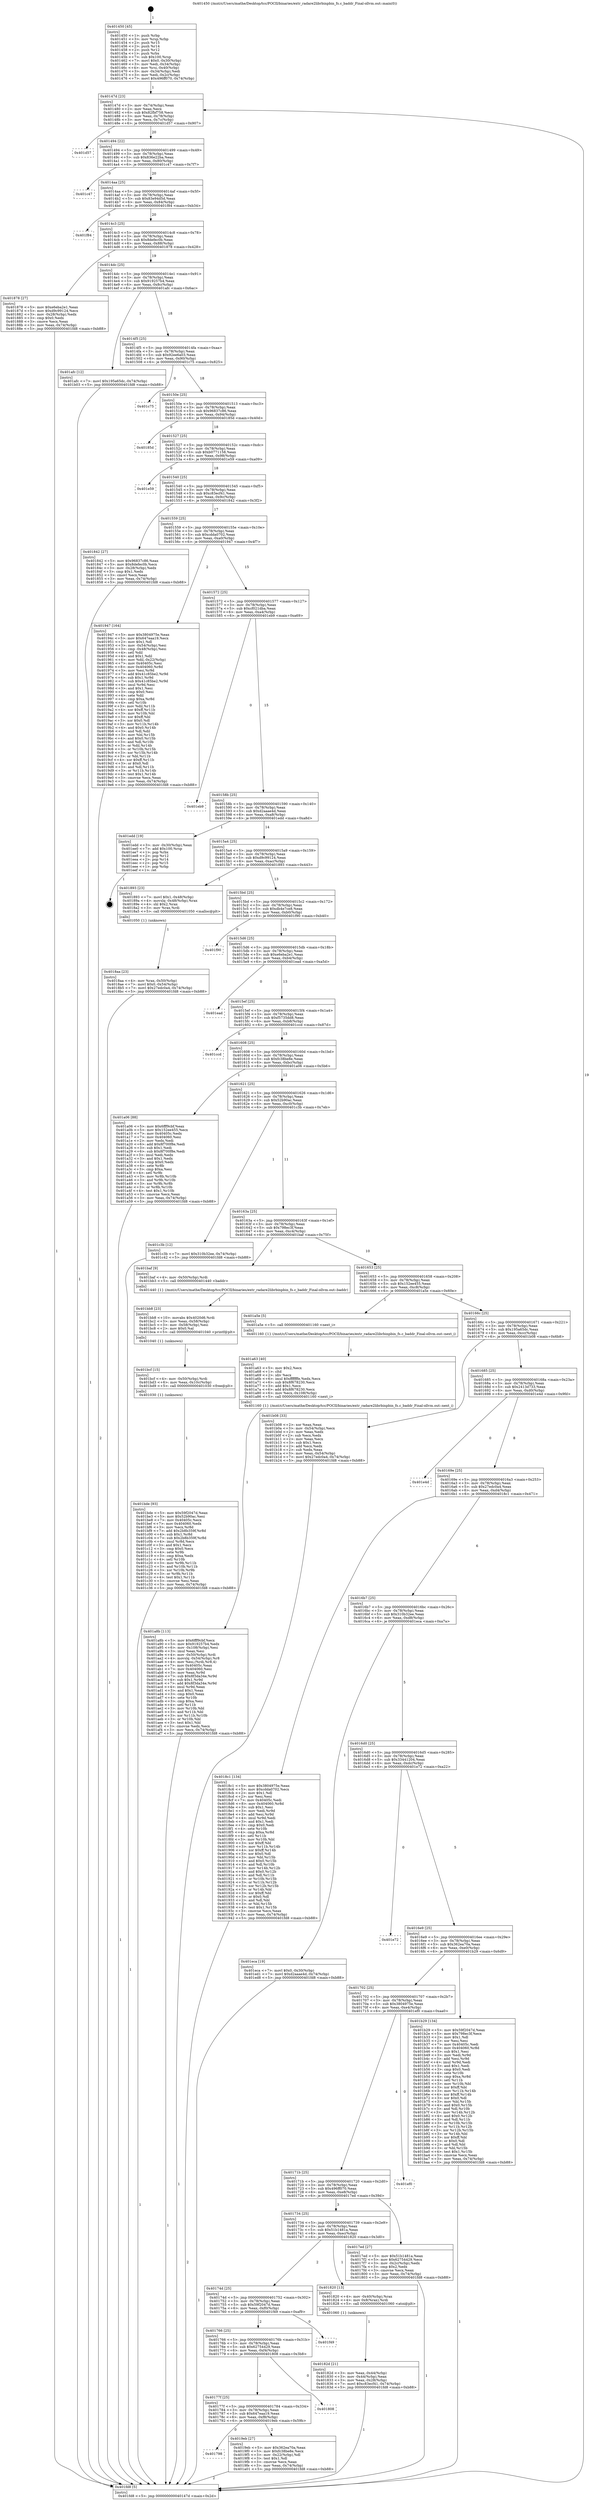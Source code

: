 digraph "0x401450" {
  label = "0x401450 (/mnt/c/Users/mathe/Desktop/tcc/POCII/binaries/extr_radare2librbinpbin_fs.c_baddr_Final-ollvm.out::main(0))"
  labelloc = "t"
  node[shape=record]

  Entry [label="",width=0.3,height=0.3,shape=circle,fillcolor=black,style=filled]
  "0x40147d" [label="{
     0x40147d [23]\l
     | [instrs]\l
     &nbsp;&nbsp;0x40147d \<+3\>: mov -0x74(%rbp),%eax\l
     &nbsp;&nbsp;0x401480 \<+2\>: mov %eax,%ecx\l
     &nbsp;&nbsp;0x401482 \<+6\>: sub $0x82fbf758,%ecx\l
     &nbsp;&nbsp;0x401488 \<+3\>: mov %eax,-0x78(%rbp)\l
     &nbsp;&nbsp;0x40148b \<+3\>: mov %ecx,-0x7c(%rbp)\l
     &nbsp;&nbsp;0x40148e \<+6\>: je 0000000000401d57 \<main+0x907\>\l
  }"]
  "0x401d57" [label="{
     0x401d57\l
  }", style=dashed]
  "0x401494" [label="{
     0x401494 [22]\l
     | [instrs]\l
     &nbsp;&nbsp;0x401494 \<+5\>: jmp 0000000000401499 \<main+0x49\>\l
     &nbsp;&nbsp;0x401499 \<+3\>: mov -0x78(%rbp),%eax\l
     &nbsp;&nbsp;0x40149c \<+5\>: sub $0x836e22ba,%eax\l
     &nbsp;&nbsp;0x4014a1 \<+3\>: mov %eax,-0x80(%rbp)\l
     &nbsp;&nbsp;0x4014a4 \<+6\>: je 0000000000401c47 \<main+0x7f7\>\l
  }"]
  Exit [label="",width=0.3,height=0.3,shape=circle,fillcolor=black,style=filled,peripheries=2]
  "0x401c47" [label="{
     0x401c47\l
  }", style=dashed]
  "0x4014aa" [label="{
     0x4014aa [25]\l
     | [instrs]\l
     &nbsp;&nbsp;0x4014aa \<+5\>: jmp 00000000004014af \<main+0x5f\>\l
     &nbsp;&nbsp;0x4014af \<+3\>: mov -0x78(%rbp),%eax\l
     &nbsp;&nbsp;0x4014b2 \<+5\>: sub $0x83e94d5d,%eax\l
     &nbsp;&nbsp;0x4014b7 \<+6\>: mov %eax,-0x84(%rbp)\l
     &nbsp;&nbsp;0x4014bd \<+6\>: je 0000000000401f84 \<main+0xb34\>\l
  }"]
  "0x401bde" [label="{
     0x401bde [93]\l
     | [instrs]\l
     &nbsp;&nbsp;0x401bde \<+5\>: mov $0x59f2047d,%eax\l
     &nbsp;&nbsp;0x401be3 \<+5\>: mov $0x52b90ac,%esi\l
     &nbsp;&nbsp;0x401be8 \<+7\>: mov 0x40405c,%ecx\l
     &nbsp;&nbsp;0x401bef \<+7\>: mov 0x404060,%edx\l
     &nbsp;&nbsp;0x401bf6 \<+3\>: mov %ecx,%r8d\l
     &nbsp;&nbsp;0x401bf9 \<+7\>: add $0x2b8b359f,%r8d\l
     &nbsp;&nbsp;0x401c00 \<+4\>: sub $0x1,%r8d\l
     &nbsp;&nbsp;0x401c04 \<+7\>: sub $0x2b8b359f,%r8d\l
     &nbsp;&nbsp;0x401c0b \<+4\>: imul %r8d,%ecx\l
     &nbsp;&nbsp;0x401c0f \<+3\>: and $0x1,%ecx\l
     &nbsp;&nbsp;0x401c12 \<+3\>: cmp $0x0,%ecx\l
     &nbsp;&nbsp;0x401c15 \<+4\>: sete %r9b\l
     &nbsp;&nbsp;0x401c19 \<+3\>: cmp $0xa,%edx\l
     &nbsp;&nbsp;0x401c1c \<+4\>: setl %r10b\l
     &nbsp;&nbsp;0x401c20 \<+3\>: mov %r9b,%r11b\l
     &nbsp;&nbsp;0x401c23 \<+3\>: and %r10b,%r11b\l
     &nbsp;&nbsp;0x401c26 \<+3\>: xor %r10b,%r9b\l
     &nbsp;&nbsp;0x401c29 \<+3\>: or %r9b,%r11b\l
     &nbsp;&nbsp;0x401c2c \<+4\>: test $0x1,%r11b\l
     &nbsp;&nbsp;0x401c30 \<+3\>: cmovne %esi,%eax\l
     &nbsp;&nbsp;0x401c33 \<+3\>: mov %eax,-0x74(%rbp)\l
     &nbsp;&nbsp;0x401c36 \<+5\>: jmp 0000000000401fd8 \<main+0xb88\>\l
  }"]
  "0x401f84" [label="{
     0x401f84\l
  }", style=dashed]
  "0x4014c3" [label="{
     0x4014c3 [25]\l
     | [instrs]\l
     &nbsp;&nbsp;0x4014c3 \<+5\>: jmp 00000000004014c8 \<main+0x78\>\l
     &nbsp;&nbsp;0x4014c8 \<+3\>: mov -0x78(%rbp),%eax\l
     &nbsp;&nbsp;0x4014cb \<+5\>: sub $0x8defec0b,%eax\l
     &nbsp;&nbsp;0x4014d0 \<+6\>: mov %eax,-0x88(%rbp)\l
     &nbsp;&nbsp;0x4014d6 \<+6\>: je 0000000000401878 \<main+0x428\>\l
  }"]
  "0x401bcf" [label="{
     0x401bcf [15]\l
     | [instrs]\l
     &nbsp;&nbsp;0x401bcf \<+4\>: mov -0x50(%rbp),%rdi\l
     &nbsp;&nbsp;0x401bd3 \<+6\>: mov %eax,-0x10c(%rbp)\l
     &nbsp;&nbsp;0x401bd9 \<+5\>: call 0000000000401030 \<free@plt\>\l
     | [calls]\l
     &nbsp;&nbsp;0x401030 \{1\} (unknown)\l
  }"]
  "0x401878" [label="{
     0x401878 [27]\l
     | [instrs]\l
     &nbsp;&nbsp;0x401878 \<+5\>: mov $0xe6eba2e1,%eax\l
     &nbsp;&nbsp;0x40187d \<+5\>: mov $0xd9c99124,%ecx\l
     &nbsp;&nbsp;0x401882 \<+3\>: mov -0x28(%rbp),%edx\l
     &nbsp;&nbsp;0x401885 \<+3\>: cmp $0x0,%edx\l
     &nbsp;&nbsp;0x401888 \<+3\>: cmove %ecx,%eax\l
     &nbsp;&nbsp;0x40188b \<+3\>: mov %eax,-0x74(%rbp)\l
     &nbsp;&nbsp;0x40188e \<+5\>: jmp 0000000000401fd8 \<main+0xb88\>\l
  }"]
  "0x4014dc" [label="{
     0x4014dc [25]\l
     | [instrs]\l
     &nbsp;&nbsp;0x4014dc \<+5\>: jmp 00000000004014e1 \<main+0x91\>\l
     &nbsp;&nbsp;0x4014e1 \<+3\>: mov -0x78(%rbp),%eax\l
     &nbsp;&nbsp;0x4014e4 \<+5\>: sub $0x919257b4,%eax\l
     &nbsp;&nbsp;0x4014e9 \<+6\>: mov %eax,-0x8c(%rbp)\l
     &nbsp;&nbsp;0x4014ef \<+6\>: je 0000000000401afc \<main+0x6ac\>\l
  }"]
  "0x401bb8" [label="{
     0x401bb8 [23]\l
     | [instrs]\l
     &nbsp;&nbsp;0x401bb8 \<+10\>: movabs $0x4020d6,%rdi\l
     &nbsp;&nbsp;0x401bc2 \<+3\>: mov %eax,-0x58(%rbp)\l
     &nbsp;&nbsp;0x401bc5 \<+3\>: mov -0x58(%rbp),%esi\l
     &nbsp;&nbsp;0x401bc8 \<+2\>: mov $0x0,%al\l
     &nbsp;&nbsp;0x401bca \<+5\>: call 0000000000401040 \<printf@plt\>\l
     | [calls]\l
     &nbsp;&nbsp;0x401040 \{1\} (unknown)\l
  }"]
  "0x401afc" [label="{
     0x401afc [12]\l
     | [instrs]\l
     &nbsp;&nbsp;0x401afc \<+7\>: movl $0x195a65dc,-0x74(%rbp)\l
     &nbsp;&nbsp;0x401b03 \<+5\>: jmp 0000000000401fd8 \<main+0xb88\>\l
  }"]
  "0x4014f5" [label="{
     0x4014f5 [25]\l
     | [instrs]\l
     &nbsp;&nbsp;0x4014f5 \<+5\>: jmp 00000000004014fa \<main+0xaa\>\l
     &nbsp;&nbsp;0x4014fa \<+3\>: mov -0x78(%rbp),%eax\l
     &nbsp;&nbsp;0x4014fd \<+5\>: sub $0x92ee6a03,%eax\l
     &nbsp;&nbsp;0x401502 \<+6\>: mov %eax,-0x90(%rbp)\l
     &nbsp;&nbsp;0x401508 \<+6\>: je 0000000000401c75 \<main+0x825\>\l
  }"]
  "0x401a8b" [label="{
     0x401a8b [113]\l
     | [instrs]\l
     &nbsp;&nbsp;0x401a8b \<+5\>: mov $0x6fff9cbf,%ecx\l
     &nbsp;&nbsp;0x401a90 \<+5\>: mov $0x919257b4,%edx\l
     &nbsp;&nbsp;0x401a95 \<+6\>: mov -0x108(%rbp),%esi\l
     &nbsp;&nbsp;0x401a9b \<+3\>: imul %eax,%esi\l
     &nbsp;&nbsp;0x401a9e \<+4\>: mov -0x50(%rbp),%rdi\l
     &nbsp;&nbsp;0x401aa2 \<+4\>: movslq -0x54(%rbp),%r8\l
     &nbsp;&nbsp;0x401aa6 \<+4\>: mov %esi,(%rdi,%r8,4)\l
     &nbsp;&nbsp;0x401aaa \<+7\>: mov 0x40405c,%eax\l
     &nbsp;&nbsp;0x401ab1 \<+7\>: mov 0x404060,%esi\l
     &nbsp;&nbsp;0x401ab8 \<+3\>: mov %eax,%r9d\l
     &nbsp;&nbsp;0x401abb \<+7\>: sub $0x8f3da34e,%r9d\l
     &nbsp;&nbsp;0x401ac2 \<+4\>: sub $0x1,%r9d\l
     &nbsp;&nbsp;0x401ac6 \<+7\>: add $0x8f3da34e,%r9d\l
     &nbsp;&nbsp;0x401acd \<+4\>: imul %r9d,%eax\l
     &nbsp;&nbsp;0x401ad1 \<+3\>: and $0x1,%eax\l
     &nbsp;&nbsp;0x401ad4 \<+3\>: cmp $0x0,%eax\l
     &nbsp;&nbsp;0x401ad7 \<+4\>: sete %r10b\l
     &nbsp;&nbsp;0x401adb \<+3\>: cmp $0xa,%esi\l
     &nbsp;&nbsp;0x401ade \<+4\>: setl %r11b\l
     &nbsp;&nbsp;0x401ae2 \<+3\>: mov %r10b,%bl\l
     &nbsp;&nbsp;0x401ae5 \<+3\>: and %r11b,%bl\l
     &nbsp;&nbsp;0x401ae8 \<+3\>: xor %r11b,%r10b\l
     &nbsp;&nbsp;0x401aeb \<+3\>: or %r10b,%bl\l
     &nbsp;&nbsp;0x401aee \<+3\>: test $0x1,%bl\l
     &nbsp;&nbsp;0x401af1 \<+3\>: cmovne %edx,%ecx\l
     &nbsp;&nbsp;0x401af4 \<+3\>: mov %ecx,-0x74(%rbp)\l
     &nbsp;&nbsp;0x401af7 \<+5\>: jmp 0000000000401fd8 \<main+0xb88\>\l
  }"]
  "0x401c75" [label="{
     0x401c75\l
  }", style=dashed]
  "0x40150e" [label="{
     0x40150e [25]\l
     | [instrs]\l
     &nbsp;&nbsp;0x40150e \<+5\>: jmp 0000000000401513 \<main+0xc3\>\l
     &nbsp;&nbsp;0x401513 \<+3\>: mov -0x78(%rbp),%eax\l
     &nbsp;&nbsp;0x401516 \<+5\>: sub $0x96837c86,%eax\l
     &nbsp;&nbsp;0x40151b \<+6\>: mov %eax,-0x94(%rbp)\l
     &nbsp;&nbsp;0x401521 \<+6\>: je 000000000040185d \<main+0x40d\>\l
  }"]
  "0x401a63" [label="{
     0x401a63 [40]\l
     | [instrs]\l
     &nbsp;&nbsp;0x401a63 \<+5\>: mov $0x2,%ecx\l
     &nbsp;&nbsp;0x401a68 \<+1\>: cltd\l
     &nbsp;&nbsp;0x401a69 \<+2\>: idiv %ecx\l
     &nbsp;&nbsp;0x401a6b \<+6\>: imul $0xfffffffe,%edx,%ecx\l
     &nbsp;&nbsp;0x401a71 \<+6\>: sub $0x8f678230,%ecx\l
     &nbsp;&nbsp;0x401a77 \<+3\>: add $0x1,%ecx\l
     &nbsp;&nbsp;0x401a7a \<+6\>: add $0x8f678230,%ecx\l
     &nbsp;&nbsp;0x401a80 \<+6\>: mov %ecx,-0x108(%rbp)\l
     &nbsp;&nbsp;0x401a86 \<+5\>: call 0000000000401160 \<next_i\>\l
     | [calls]\l
     &nbsp;&nbsp;0x401160 \{1\} (/mnt/c/Users/mathe/Desktop/tcc/POCII/binaries/extr_radare2librbinpbin_fs.c_baddr_Final-ollvm.out::next_i)\l
  }"]
  "0x40185d" [label="{
     0x40185d\l
  }", style=dashed]
  "0x401527" [label="{
     0x401527 [25]\l
     | [instrs]\l
     &nbsp;&nbsp;0x401527 \<+5\>: jmp 000000000040152c \<main+0xdc\>\l
     &nbsp;&nbsp;0x40152c \<+3\>: mov -0x78(%rbp),%eax\l
     &nbsp;&nbsp;0x40152f \<+5\>: sub $0xb0771158,%eax\l
     &nbsp;&nbsp;0x401534 \<+6\>: mov %eax,-0x98(%rbp)\l
     &nbsp;&nbsp;0x40153a \<+6\>: je 0000000000401e59 \<main+0xa09\>\l
  }"]
  "0x401798" [label="{
     0x401798\l
  }", style=dashed]
  "0x401e59" [label="{
     0x401e59\l
  }", style=dashed]
  "0x401540" [label="{
     0x401540 [25]\l
     | [instrs]\l
     &nbsp;&nbsp;0x401540 \<+5\>: jmp 0000000000401545 \<main+0xf5\>\l
     &nbsp;&nbsp;0x401545 \<+3\>: mov -0x78(%rbp),%eax\l
     &nbsp;&nbsp;0x401548 \<+5\>: sub $0xc83ecf41,%eax\l
     &nbsp;&nbsp;0x40154d \<+6\>: mov %eax,-0x9c(%rbp)\l
     &nbsp;&nbsp;0x401553 \<+6\>: je 0000000000401842 \<main+0x3f2\>\l
  }"]
  "0x4019eb" [label="{
     0x4019eb [27]\l
     | [instrs]\l
     &nbsp;&nbsp;0x4019eb \<+5\>: mov $0x362ea70a,%eax\l
     &nbsp;&nbsp;0x4019f0 \<+5\>: mov $0xfc38be8e,%ecx\l
     &nbsp;&nbsp;0x4019f5 \<+3\>: mov -0x22(%rbp),%dl\l
     &nbsp;&nbsp;0x4019f8 \<+3\>: test $0x1,%dl\l
     &nbsp;&nbsp;0x4019fb \<+3\>: cmovne %ecx,%eax\l
     &nbsp;&nbsp;0x4019fe \<+3\>: mov %eax,-0x74(%rbp)\l
     &nbsp;&nbsp;0x401a01 \<+5\>: jmp 0000000000401fd8 \<main+0xb88\>\l
  }"]
  "0x401842" [label="{
     0x401842 [27]\l
     | [instrs]\l
     &nbsp;&nbsp;0x401842 \<+5\>: mov $0x96837c86,%eax\l
     &nbsp;&nbsp;0x401847 \<+5\>: mov $0x8defec0b,%ecx\l
     &nbsp;&nbsp;0x40184c \<+3\>: mov -0x28(%rbp),%edx\l
     &nbsp;&nbsp;0x40184f \<+3\>: cmp $0x1,%edx\l
     &nbsp;&nbsp;0x401852 \<+3\>: cmovl %ecx,%eax\l
     &nbsp;&nbsp;0x401855 \<+3\>: mov %eax,-0x74(%rbp)\l
     &nbsp;&nbsp;0x401858 \<+5\>: jmp 0000000000401fd8 \<main+0xb88\>\l
  }"]
  "0x401559" [label="{
     0x401559 [25]\l
     | [instrs]\l
     &nbsp;&nbsp;0x401559 \<+5\>: jmp 000000000040155e \<main+0x10e\>\l
     &nbsp;&nbsp;0x40155e \<+3\>: mov -0x78(%rbp),%eax\l
     &nbsp;&nbsp;0x401561 \<+5\>: sub $0xcdda0702,%eax\l
     &nbsp;&nbsp;0x401566 \<+6\>: mov %eax,-0xa0(%rbp)\l
     &nbsp;&nbsp;0x40156c \<+6\>: je 0000000000401947 \<main+0x4f7\>\l
  }"]
  "0x40177f" [label="{
     0x40177f [25]\l
     | [instrs]\l
     &nbsp;&nbsp;0x40177f \<+5\>: jmp 0000000000401784 \<main+0x334\>\l
     &nbsp;&nbsp;0x401784 \<+3\>: mov -0x78(%rbp),%eax\l
     &nbsp;&nbsp;0x401787 \<+5\>: sub $0x647eaa19,%eax\l
     &nbsp;&nbsp;0x40178c \<+6\>: mov %eax,-0xf8(%rbp)\l
     &nbsp;&nbsp;0x401792 \<+6\>: je 00000000004019eb \<main+0x59b\>\l
  }"]
  "0x401947" [label="{
     0x401947 [164]\l
     | [instrs]\l
     &nbsp;&nbsp;0x401947 \<+5\>: mov $0x3804975e,%eax\l
     &nbsp;&nbsp;0x40194c \<+5\>: mov $0x647eaa19,%ecx\l
     &nbsp;&nbsp;0x401951 \<+2\>: mov $0x1,%dl\l
     &nbsp;&nbsp;0x401953 \<+3\>: mov -0x54(%rbp),%esi\l
     &nbsp;&nbsp;0x401956 \<+3\>: cmp -0x48(%rbp),%esi\l
     &nbsp;&nbsp;0x401959 \<+4\>: setl %dil\l
     &nbsp;&nbsp;0x40195d \<+4\>: and $0x1,%dil\l
     &nbsp;&nbsp;0x401961 \<+4\>: mov %dil,-0x22(%rbp)\l
     &nbsp;&nbsp;0x401965 \<+7\>: mov 0x40405c,%esi\l
     &nbsp;&nbsp;0x40196c \<+8\>: mov 0x404060,%r8d\l
     &nbsp;&nbsp;0x401974 \<+3\>: mov %esi,%r9d\l
     &nbsp;&nbsp;0x401977 \<+7\>: add $0x41c85be2,%r9d\l
     &nbsp;&nbsp;0x40197e \<+4\>: sub $0x1,%r9d\l
     &nbsp;&nbsp;0x401982 \<+7\>: sub $0x41c85be2,%r9d\l
     &nbsp;&nbsp;0x401989 \<+4\>: imul %r9d,%esi\l
     &nbsp;&nbsp;0x40198d \<+3\>: and $0x1,%esi\l
     &nbsp;&nbsp;0x401990 \<+3\>: cmp $0x0,%esi\l
     &nbsp;&nbsp;0x401993 \<+4\>: sete %dil\l
     &nbsp;&nbsp;0x401997 \<+4\>: cmp $0xa,%r8d\l
     &nbsp;&nbsp;0x40199b \<+4\>: setl %r10b\l
     &nbsp;&nbsp;0x40199f \<+3\>: mov %dil,%r11b\l
     &nbsp;&nbsp;0x4019a2 \<+4\>: xor $0xff,%r11b\l
     &nbsp;&nbsp;0x4019a6 \<+3\>: mov %r10b,%bl\l
     &nbsp;&nbsp;0x4019a9 \<+3\>: xor $0xff,%bl\l
     &nbsp;&nbsp;0x4019ac \<+3\>: xor $0x0,%dl\l
     &nbsp;&nbsp;0x4019af \<+3\>: mov %r11b,%r14b\l
     &nbsp;&nbsp;0x4019b2 \<+4\>: and $0x0,%r14b\l
     &nbsp;&nbsp;0x4019b6 \<+3\>: and %dl,%dil\l
     &nbsp;&nbsp;0x4019b9 \<+3\>: mov %bl,%r15b\l
     &nbsp;&nbsp;0x4019bc \<+4\>: and $0x0,%r15b\l
     &nbsp;&nbsp;0x4019c0 \<+3\>: and %dl,%r10b\l
     &nbsp;&nbsp;0x4019c3 \<+3\>: or %dil,%r14b\l
     &nbsp;&nbsp;0x4019c6 \<+3\>: or %r10b,%r15b\l
     &nbsp;&nbsp;0x4019c9 \<+3\>: xor %r15b,%r14b\l
     &nbsp;&nbsp;0x4019cc \<+3\>: or %bl,%r11b\l
     &nbsp;&nbsp;0x4019cf \<+4\>: xor $0xff,%r11b\l
     &nbsp;&nbsp;0x4019d3 \<+3\>: or $0x0,%dl\l
     &nbsp;&nbsp;0x4019d6 \<+3\>: and %dl,%r11b\l
     &nbsp;&nbsp;0x4019d9 \<+3\>: or %r11b,%r14b\l
     &nbsp;&nbsp;0x4019dc \<+4\>: test $0x1,%r14b\l
     &nbsp;&nbsp;0x4019e0 \<+3\>: cmovne %ecx,%eax\l
     &nbsp;&nbsp;0x4019e3 \<+3\>: mov %eax,-0x74(%rbp)\l
     &nbsp;&nbsp;0x4019e6 \<+5\>: jmp 0000000000401fd8 \<main+0xb88\>\l
  }"]
  "0x401572" [label="{
     0x401572 [25]\l
     | [instrs]\l
     &nbsp;&nbsp;0x401572 \<+5\>: jmp 0000000000401577 \<main+0x127\>\l
     &nbsp;&nbsp;0x401577 \<+3\>: mov -0x78(%rbp),%eax\l
     &nbsp;&nbsp;0x40157a \<+5\>: sub $0xcf021dba,%eax\l
     &nbsp;&nbsp;0x40157f \<+6\>: mov %eax,-0xa4(%rbp)\l
     &nbsp;&nbsp;0x401585 \<+6\>: je 0000000000401eb9 \<main+0xa69\>\l
  }"]
  "0x401808" [label="{
     0x401808\l
  }", style=dashed]
  "0x401eb9" [label="{
     0x401eb9\l
  }", style=dashed]
  "0x40158b" [label="{
     0x40158b [25]\l
     | [instrs]\l
     &nbsp;&nbsp;0x40158b \<+5\>: jmp 0000000000401590 \<main+0x140\>\l
     &nbsp;&nbsp;0x401590 \<+3\>: mov -0x78(%rbp),%eax\l
     &nbsp;&nbsp;0x401593 \<+5\>: sub $0xd2aaae4d,%eax\l
     &nbsp;&nbsp;0x401598 \<+6\>: mov %eax,-0xa8(%rbp)\l
     &nbsp;&nbsp;0x40159e \<+6\>: je 0000000000401edd \<main+0xa8d\>\l
  }"]
  "0x401766" [label="{
     0x401766 [25]\l
     | [instrs]\l
     &nbsp;&nbsp;0x401766 \<+5\>: jmp 000000000040176b \<main+0x31b\>\l
     &nbsp;&nbsp;0x40176b \<+3\>: mov -0x78(%rbp),%eax\l
     &nbsp;&nbsp;0x40176e \<+5\>: sub $0x62754429,%eax\l
     &nbsp;&nbsp;0x401773 \<+6\>: mov %eax,-0xf4(%rbp)\l
     &nbsp;&nbsp;0x401779 \<+6\>: je 0000000000401808 \<main+0x3b8\>\l
  }"]
  "0x401edd" [label="{
     0x401edd [19]\l
     | [instrs]\l
     &nbsp;&nbsp;0x401edd \<+3\>: mov -0x30(%rbp),%eax\l
     &nbsp;&nbsp;0x401ee0 \<+7\>: add $0x100,%rsp\l
     &nbsp;&nbsp;0x401ee7 \<+1\>: pop %rbx\l
     &nbsp;&nbsp;0x401ee8 \<+2\>: pop %r12\l
     &nbsp;&nbsp;0x401eea \<+2\>: pop %r14\l
     &nbsp;&nbsp;0x401eec \<+2\>: pop %r15\l
     &nbsp;&nbsp;0x401eee \<+1\>: pop %rbp\l
     &nbsp;&nbsp;0x401eef \<+1\>: ret\l
  }"]
  "0x4015a4" [label="{
     0x4015a4 [25]\l
     | [instrs]\l
     &nbsp;&nbsp;0x4015a4 \<+5\>: jmp 00000000004015a9 \<main+0x159\>\l
     &nbsp;&nbsp;0x4015a9 \<+3\>: mov -0x78(%rbp),%eax\l
     &nbsp;&nbsp;0x4015ac \<+5\>: sub $0xd9c99124,%eax\l
     &nbsp;&nbsp;0x4015b1 \<+6\>: mov %eax,-0xac(%rbp)\l
     &nbsp;&nbsp;0x4015b7 \<+6\>: je 0000000000401893 \<main+0x443\>\l
  }"]
  "0x401f49" [label="{
     0x401f49\l
  }", style=dashed]
  "0x401893" [label="{
     0x401893 [23]\l
     | [instrs]\l
     &nbsp;&nbsp;0x401893 \<+7\>: movl $0x1,-0x48(%rbp)\l
     &nbsp;&nbsp;0x40189a \<+4\>: movslq -0x48(%rbp),%rax\l
     &nbsp;&nbsp;0x40189e \<+4\>: shl $0x2,%rax\l
     &nbsp;&nbsp;0x4018a2 \<+3\>: mov %rax,%rdi\l
     &nbsp;&nbsp;0x4018a5 \<+5\>: call 0000000000401050 \<malloc@plt\>\l
     | [calls]\l
     &nbsp;&nbsp;0x401050 \{1\} (unknown)\l
  }"]
  "0x4015bd" [label="{
     0x4015bd [25]\l
     | [instrs]\l
     &nbsp;&nbsp;0x4015bd \<+5\>: jmp 00000000004015c2 \<main+0x172\>\l
     &nbsp;&nbsp;0x4015c2 \<+3\>: mov -0x78(%rbp),%eax\l
     &nbsp;&nbsp;0x4015c5 \<+5\>: sub $0xdb4e7ce8,%eax\l
     &nbsp;&nbsp;0x4015ca \<+6\>: mov %eax,-0xb0(%rbp)\l
     &nbsp;&nbsp;0x4015d0 \<+6\>: je 0000000000401f90 \<main+0xb40\>\l
  }"]
  "0x4018aa" [label="{
     0x4018aa [23]\l
     | [instrs]\l
     &nbsp;&nbsp;0x4018aa \<+4\>: mov %rax,-0x50(%rbp)\l
     &nbsp;&nbsp;0x4018ae \<+7\>: movl $0x0,-0x54(%rbp)\l
     &nbsp;&nbsp;0x4018b5 \<+7\>: movl $0x27edc0a4,-0x74(%rbp)\l
     &nbsp;&nbsp;0x4018bc \<+5\>: jmp 0000000000401fd8 \<main+0xb88\>\l
  }"]
  "0x401f90" [label="{
     0x401f90\l
  }", style=dashed]
  "0x4015d6" [label="{
     0x4015d6 [25]\l
     | [instrs]\l
     &nbsp;&nbsp;0x4015d6 \<+5\>: jmp 00000000004015db \<main+0x18b\>\l
     &nbsp;&nbsp;0x4015db \<+3\>: mov -0x78(%rbp),%eax\l
     &nbsp;&nbsp;0x4015de \<+5\>: sub $0xe6eba2e1,%eax\l
     &nbsp;&nbsp;0x4015e3 \<+6\>: mov %eax,-0xb4(%rbp)\l
     &nbsp;&nbsp;0x4015e9 \<+6\>: je 0000000000401ead \<main+0xa5d\>\l
  }"]
  "0x40182d" [label="{
     0x40182d [21]\l
     | [instrs]\l
     &nbsp;&nbsp;0x40182d \<+3\>: mov %eax,-0x44(%rbp)\l
     &nbsp;&nbsp;0x401830 \<+3\>: mov -0x44(%rbp),%eax\l
     &nbsp;&nbsp;0x401833 \<+3\>: mov %eax,-0x28(%rbp)\l
     &nbsp;&nbsp;0x401836 \<+7\>: movl $0xc83ecf41,-0x74(%rbp)\l
     &nbsp;&nbsp;0x40183d \<+5\>: jmp 0000000000401fd8 \<main+0xb88\>\l
  }"]
  "0x401ead" [label="{
     0x401ead\l
  }", style=dashed]
  "0x4015ef" [label="{
     0x4015ef [25]\l
     | [instrs]\l
     &nbsp;&nbsp;0x4015ef \<+5\>: jmp 00000000004015f4 \<main+0x1a4\>\l
     &nbsp;&nbsp;0x4015f4 \<+3\>: mov -0x78(%rbp),%eax\l
     &nbsp;&nbsp;0x4015f7 \<+5\>: sub $0xf5735dd8,%eax\l
     &nbsp;&nbsp;0x4015fc \<+6\>: mov %eax,-0xb8(%rbp)\l
     &nbsp;&nbsp;0x401602 \<+6\>: je 0000000000401ccd \<main+0x87d\>\l
  }"]
  "0x40174d" [label="{
     0x40174d [25]\l
     | [instrs]\l
     &nbsp;&nbsp;0x40174d \<+5\>: jmp 0000000000401752 \<main+0x302\>\l
     &nbsp;&nbsp;0x401752 \<+3\>: mov -0x78(%rbp),%eax\l
     &nbsp;&nbsp;0x401755 \<+5\>: sub $0x59f2047d,%eax\l
     &nbsp;&nbsp;0x40175a \<+6\>: mov %eax,-0xf0(%rbp)\l
     &nbsp;&nbsp;0x401760 \<+6\>: je 0000000000401f49 \<main+0xaf9\>\l
  }"]
  "0x401ccd" [label="{
     0x401ccd\l
  }", style=dashed]
  "0x401608" [label="{
     0x401608 [25]\l
     | [instrs]\l
     &nbsp;&nbsp;0x401608 \<+5\>: jmp 000000000040160d \<main+0x1bd\>\l
     &nbsp;&nbsp;0x40160d \<+3\>: mov -0x78(%rbp),%eax\l
     &nbsp;&nbsp;0x401610 \<+5\>: sub $0xfc38be8e,%eax\l
     &nbsp;&nbsp;0x401615 \<+6\>: mov %eax,-0xbc(%rbp)\l
     &nbsp;&nbsp;0x40161b \<+6\>: je 0000000000401a06 \<main+0x5b6\>\l
  }"]
  "0x401820" [label="{
     0x401820 [13]\l
     | [instrs]\l
     &nbsp;&nbsp;0x401820 \<+4\>: mov -0x40(%rbp),%rax\l
     &nbsp;&nbsp;0x401824 \<+4\>: mov 0x8(%rax),%rdi\l
     &nbsp;&nbsp;0x401828 \<+5\>: call 0000000000401060 \<atoi@plt\>\l
     | [calls]\l
     &nbsp;&nbsp;0x401060 \{1\} (unknown)\l
  }"]
  "0x401a06" [label="{
     0x401a06 [88]\l
     | [instrs]\l
     &nbsp;&nbsp;0x401a06 \<+5\>: mov $0x6fff9cbf,%eax\l
     &nbsp;&nbsp;0x401a0b \<+5\>: mov $0x152ee455,%ecx\l
     &nbsp;&nbsp;0x401a10 \<+7\>: mov 0x40405c,%edx\l
     &nbsp;&nbsp;0x401a17 \<+7\>: mov 0x404060,%esi\l
     &nbsp;&nbsp;0x401a1e \<+2\>: mov %edx,%edi\l
     &nbsp;&nbsp;0x401a20 \<+6\>: add $0x8f700f8e,%edi\l
     &nbsp;&nbsp;0x401a26 \<+3\>: sub $0x1,%edi\l
     &nbsp;&nbsp;0x401a29 \<+6\>: sub $0x8f700f8e,%edi\l
     &nbsp;&nbsp;0x401a2f \<+3\>: imul %edi,%edx\l
     &nbsp;&nbsp;0x401a32 \<+3\>: and $0x1,%edx\l
     &nbsp;&nbsp;0x401a35 \<+3\>: cmp $0x0,%edx\l
     &nbsp;&nbsp;0x401a38 \<+4\>: sete %r8b\l
     &nbsp;&nbsp;0x401a3c \<+3\>: cmp $0xa,%esi\l
     &nbsp;&nbsp;0x401a3f \<+4\>: setl %r9b\l
     &nbsp;&nbsp;0x401a43 \<+3\>: mov %r8b,%r10b\l
     &nbsp;&nbsp;0x401a46 \<+3\>: and %r9b,%r10b\l
     &nbsp;&nbsp;0x401a49 \<+3\>: xor %r9b,%r8b\l
     &nbsp;&nbsp;0x401a4c \<+3\>: or %r8b,%r10b\l
     &nbsp;&nbsp;0x401a4f \<+4\>: test $0x1,%r10b\l
     &nbsp;&nbsp;0x401a53 \<+3\>: cmovne %ecx,%eax\l
     &nbsp;&nbsp;0x401a56 \<+3\>: mov %eax,-0x74(%rbp)\l
     &nbsp;&nbsp;0x401a59 \<+5\>: jmp 0000000000401fd8 \<main+0xb88\>\l
  }"]
  "0x401621" [label="{
     0x401621 [25]\l
     | [instrs]\l
     &nbsp;&nbsp;0x401621 \<+5\>: jmp 0000000000401626 \<main+0x1d6\>\l
     &nbsp;&nbsp;0x401626 \<+3\>: mov -0x78(%rbp),%eax\l
     &nbsp;&nbsp;0x401629 \<+5\>: sub $0x52b90ac,%eax\l
     &nbsp;&nbsp;0x40162e \<+6\>: mov %eax,-0xc0(%rbp)\l
     &nbsp;&nbsp;0x401634 \<+6\>: je 0000000000401c3b \<main+0x7eb\>\l
  }"]
  "0x401450" [label="{
     0x401450 [45]\l
     | [instrs]\l
     &nbsp;&nbsp;0x401450 \<+1\>: push %rbp\l
     &nbsp;&nbsp;0x401451 \<+3\>: mov %rsp,%rbp\l
     &nbsp;&nbsp;0x401454 \<+2\>: push %r15\l
     &nbsp;&nbsp;0x401456 \<+2\>: push %r14\l
     &nbsp;&nbsp;0x401458 \<+2\>: push %r12\l
     &nbsp;&nbsp;0x40145a \<+1\>: push %rbx\l
     &nbsp;&nbsp;0x40145b \<+7\>: sub $0x100,%rsp\l
     &nbsp;&nbsp;0x401462 \<+7\>: movl $0x0,-0x30(%rbp)\l
     &nbsp;&nbsp;0x401469 \<+3\>: mov %edi,-0x34(%rbp)\l
     &nbsp;&nbsp;0x40146c \<+4\>: mov %rsi,-0x40(%rbp)\l
     &nbsp;&nbsp;0x401470 \<+3\>: mov -0x34(%rbp),%edi\l
     &nbsp;&nbsp;0x401473 \<+3\>: mov %edi,-0x2c(%rbp)\l
     &nbsp;&nbsp;0x401476 \<+7\>: movl $0x496ff070,-0x74(%rbp)\l
  }"]
  "0x401c3b" [label="{
     0x401c3b [12]\l
     | [instrs]\l
     &nbsp;&nbsp;0x401c3b \<+7\>: movl $0x310b32ee,-0x74(%rbp)\l
     &nbsp;&nbsp;0x401c42 \<+5\>: jmp 0000000000401fd8 \<main+0xb88\>\l
  }"]
  "0x40163a" [label="{
     0x40163a [25]\l
     | [instrs]\l
     &nbsp;&nbsp;0x40163a \<+5\>: jmp 000000000040163f \<main+0x1ef\>\l
     &nbsp;&nbsp;0x40163f \<+3\>: mov -0x78(%rbp),%eax\l
     &nbsp;&nbsp;0x401642 \<+5\>: sub $0x798ec3f,%eax\l
     &nbsp;&nbsp;0x401647 \<+6\>: mov %eax,-0xc4(%rbp)\l
     &nbsp;&nbsp;0x40164d \<+6\>: je 0000000000401baf \<main+0x75f\>\l
  }"]
  "0x401fd8" [label="{
     0x401fd8 [5]\l
     | [instrs]\l
     &nbsp;&nbsp;0x401fd8 \<+5\>: jmp 000000000040147d \<main+0x2d\>\l
  }"]
  "0x401baf" [label="{
     0x401baf [9]\l
     | [instrs]\l
     &nbsp;&nbsp;0x401baf \<+4\>: mov -0x50(%rbp),%rdi\l
     &nbsp;&nbsp;0x401bb3 \<+5\>: call 0000000000401440 \<baddr\>\l
     | [calls]\l
     &nbsp;&nbsp;0x401440 \{1\} (/mnt/c/Users/mathe/Desktop/tcc/POCII/binaries/extr_radare2librbinpbin_fs.c_baddr_Final-ollvm.out::baddr)\l
  }"]
  "0x401653" [label="{
     0x401653 [25]\l
     | [instrs]\l
     &nbsp;&nbsp;0x401653 \<+5\>: jmp 0000000000401658 \<main+0x208\>\l
     &nbsp;&nbsp;0x401658 \<+3\>: mov -0x78(%rbp),%eax\l
     &nbsp;&nbsp;0x40165b \<+5\>: sub $0x152ee455,%eax\l
     &nbsp;&nbsp;0x401660 \<+6\>: mov %eax,-0xc8(%rbp)\l
     &nbsp;&nbsp;0x401666 \<+6\>: je 0000000000401a5e \<main+0x60e\>\l
  }"]
  "0x401734" [label="{
     0x401734 [25]\l
     | [instrs]\l
     &nbsp;&nbsp;0x401734 \<+5\>: jmp 0000000000401739 \<main+0x2e9\>\l
     &nbsp;&nbsp;0x401739 \<+3\>: mov -0x78(%rbp),%eax\l
     &nbsp;&nbsp;0x40173c \<+5\>: sub $0x51b1481a,%eax\l
     &nbsp;&nbsp;0x401741 \<+6\>: mov %eax,-0xec(%rbp)\l
     &nbsp;&nbsp;0x401747 \<+6\>: je 0000000000401820 \<main+0x3d0\>\l
  }"]
  "0x401a5e" [label="{
     0x401a5e [5]\l
     | [instrs]\l
     &nbsp;&nbsp;0x401a5e \<+5\>: call 0000000000401160 \<next_i\>\l
     | [calls]\l
     &nbsp;&nbsp;0x401160 \{1\} (/mnt/c/Users/mathe/Desktop/tcc/POCII/binaries/extr_radare2librbinpbin_fs.c_baddr_Final-ollvm.out::next_i)\l
  }"]
  "0x40166c" [label="{
     0x40166c [25]\l
     | [instrs]\l
     &nbsp;&nbsp;0x40166c \<+5\>: jmp 0000000000401671 \<main+0x221\>\l
     &nbsp;&nbsp;0x401671 \<+3\>: mov -0x78(%rbp),%eax\l
     &nbsp;&nbsp;0x401674 \<+5\>: sub $0x195a65dc,%eax\l
     &nbsp;&nbsp;0x401679 \<+6\>: mov %eax,-0xcc(%rbp)\l
     &nbsp;&nbsp;0x40167f \<+6\>: je 0000000000401b08 \<main+0x6b8\>\l
  }"]
  "0x4017ed" [label="{
     0x4017ed [27]\l
     | [instrs]\l
     &nbsp;&nbsp;0x4017ed \<+5\>: mov $0x51b1481a,%eax\l
     &nbsp;&nbsp;0x4017f2 \<+5\>: mov $0x62754429,%ecx\l
     &nbsp;&nbsp;0x4017f7 \<+3\>: mov -0x2c(%rbp),%edx\l
     &nbsp;&nbsp;0x4017fa \<+3\>: cmp $0x2,%edx\l
     &nbsp;&nbsp;0x4017fd \<+3\>: cmovne %ecx,%eax\l
     &nbsp;&nbsp;0x401800 \<+3\>: mov %eax,-0x74(%rbp)\l
     &nbsp;&nbsp;0x401803 \<+5\>: jmp 0000000000401fd8 \<main+0xb88\>\l
  }"]
  "0x401b08" [label="{
     0x401b08 [33]\l
     | [instrs]\l
     &nbsp;&nbsp;0x401b08 \<+2\>: xor %eax,%eax\l
     &nbsp;&nbsp;0x401b0a \<+3\>: mov -0x54(%rbp),%ecx\l
     &nbsp;&nbsp;0x401b0d \<+2\>: mov %eax,%edx\l
     &nbsp;&nbsp;0x401b0f \<+2\>: sub %ecx,%edx\l
     &nbsp;&nbsp;0x401b11 \<+2\>: mov %eax,%ecx\l
     &nbsp;&nbsp;0x401b13 \<+3\>: sub $0x1,%ecx\l
     &nbsp;&nbsp;0x401b16 \<+2\>: add %ecx,%edx\l
     &nbsp;&nbsp;0x401b18 \<+2\>: sub %edx,%eax\l
     &nbsp;&nbsp;0x401b1a \<+3\>: mov %eax,-0x54(%rbp)\l
     &nbsp;&nbsp;0x401b1d \<+7\>: movl $0x27edc0a4,-0x74(%rbp)\l
     &nbsp;&nbsp;0x401b24 \<+5\>: jmp 0000000000401fd8 \<main+0xb88\>\l
  }"]
  "0x401685" [label="{
     0x401685 [25]\l
     | [instrs]\l
     &nbsp;&nbsp;0x401685 \<+5\>: jmp 000000000040168a \<main+0x23a\>\l
     &nbsp;&nbsp;0x40168a \<+3\>: mov -0x78(%rbp),%eax\l
     &nbsp;&nbsp;0x40168d \<+5\>: sub $0x2413d733,%eax\l
     &nbsp;&nbsp;0x401692 \<+6\>: mov %eax,-0xd0(%rbp)\l
     &nbsp;&nbsp;0x401698 \<+6\>: je 0000000000401e4d \<main+0x9fd\>\l
  }"]
  "0x40171b" [label="{
     0x40171b [25]\l
     | [instrs]\l
     &nbsp;&nbsp;0x40171b \<+5\>: jmp 0000000000401720 \<main+0x2d0\>\l
     &nbsp;&nbsp;0x401720 \<+3\>: mov -0x78(%rbp),%eax\l
     &nbsp;&nbsp;0x401723 \<+5\>: sub $0x496ff070,%eax\l
     &nbsp;&nbsp;0x401728 \<+6\>: mov %eax,-0xe8(%rbp)\l
     &nbsp;&nbsp;0x40172e \<+6\>: je 00000000004017ed \<main+0x39d\>\l
  }"]
  "0x401e4d" [label="{
     0x401e4d\l
  }", style=dashed]
  "0x40169e" [label="{
     0x40169e [25]\l
     | [instrs]\l
     &nbsp;&nbsp;0x40169e \<+5\>: jmp 00000000004016a3 \<main+0x253\>\l
     &nbsp;&nbsp;0x4016a3 \<+3\>: mov -0x78(%rbp),%eax\l
     &nbsp;&nbsp;0x4016a6 \<+5\>: sub $0x27edc0a4,%eax\l
     &nbsp;&nbsp;0x4016ab \<+6\>: mov %eax,-0xd4(%rbp)\l
     &nbsp;&nbsp;0x4016b1 \<+6\>: je 00000000004018c1 \<main+0x471\>\l
  }"]
  "0x401ef0" [label="{
     0x401ef0\l
  }", style=dashed]
  "0x4018c1" [label="{
     0x4018c1 [134]\l
     | [instrs]\l
     &nbsp;&nbsp;0x4018c1 \<+5\>: mov $0x3804975e,%eax\l
     &nbsp;&nbsp;0x4018c6 \<+5\>: mov $0xcdda0702,%ecx\l
     &nbsp;&nbsp;0x4018cb \<+2\>: mov $0x1,%dl\l
     &nbsp;&nbsp;0x4018cd \<+2\>: xor %esi,%esi\l
     &nbsp;&nbsp;0x4018cf \<+7\>: mov 0x40405c,%edi\l
     &nbsp;&nbsp;0x4018d6 \<+8\>: mov 0x404060,%r8d\l
     &nbsp;&nbsp;0x4018de \<+3\>: sub $0x1,%esi\l
     &nbsp;&nbsp;0x4018e1 \<+3\>: mov %edi,%r9d\l
     &nbsp;&nbsp;0x4018e4 \<+3\>: add %esi,%r9d\l
     &nbsp;&nbsp;0x4018e7 \<+4\>: imul %r9d,%edi\l
     &nbsp;&nbsp;0x4018eb \<+3\>: and $0x1,%edi\l
     &nbsp;&nbsp;0x4018ee \<+3\>: cmp $0x0,%edi\l
     &nbsp;&nbsp;0x4018f1 \<+4\>: sete %r10b\l
     &nbsp;&nbsp;0x4018f5 \<+4\>: cmp $0xa,%r8d\l
     &nbsp;&nbsp;0x4018f9 \<+4\>: setl %r11b\l
     &nbsp;&nbsp;0x4018fd \<+3\>: mov %r10b,%bl\l
     &nbsp;&nbsp;0x401900 \<+3\>: xor $0xff,%bl\l
     &nbsp;&nbsp;0x401903 \<+3\>: mov %r11b,%r14b\l
     &nbsp;&nbsp;0x401906 \<+4\>: xor $0xff,%r14b\l
     &nbsp;&nbsp;0x40190a \<+3\>: xor $0x0,%dl\l
     &nbsp;&nbsp;0x40190d \<+3\>: mov %bl,%r15b\l
     &nbsp;&nbsp;0x401910 \<+4\>: and $0x0,%r15b\l
     &nbsp;&nbsp;0x401914 \<+3\>: and %dl,%r10b\l
     &nbsp;&nbsp;0x401917 \<+3\>: mov %r14b,%r12b\l
     &nbsp;&nbsp;0x40191a \<+4\>: and $0x0,%r12b\l
     &nbsp;&nbsp;0x40191e \<+3\>: and %dl,%r11b\l
     &nbsp;&nbsp;0x401921 \<+3\>: or %r10b,%r15b\l
     &nbsp;&nbsp;0x401924 \<+3\>: or %r11b,%r12b\l
     &nbsp;&nbsp;0x401927 \<+3\>: xor %r12b,%r15b\l
     &nbsp;&nbsp;0x40192a \<+3\>: or %r14b,%bl\l
     &nbsp;&nbsp;0x40192d \<+3\>: xor $0xff,%bl\l
     &nbsp;&nbsp;0x401930 \<+3\>: or $0x0,%dl\l
     &nbsp;&nbsp;0x401933 \<+2\>: and %dl,%bl\l
     &nbsp;&nbsp;0x401935 \<+3\>: or %bl,%r15b\l
     &nbsp;&nbsp;0x401938 \<+4\>: test $0x1,%r15b\l
     &nbsp;&nbsp;0x40193c \<+3\>: cmovne %ecx,%eax\l
     &nbsp;&nbsp;0x40193f \<+3\>: mov %eax,-0x74(%rbp)\l
     &nbsp;&nbsp;0x401942 \<+5\>: jmp 0000000000401fd8 \<main+0xb88\>\l
  }"]
  "0x4016b7" [label="{
     0x4016b7 [25]\l
     | [instrs]\l
     &nbsp;&nbsp;0x4016b7 \<+5\>: jmp 00000000004016bc \<main+0x26c\>\l
     &nbsp;&nbsp;0x4016bc \<+3\>: mov -0x78(%rbp),%eax\l
     &nbsp;&nbsp;0x4016bf \<+5\>: sub $0x310b32ee,%eax\l
     &nbsp;&nbsp;0x4016c4 \<+6\>: mov %eax,-0xd8(%rbp)\l
     &nbsp;&nbsp;0x4016ca \<+6\>: je 0000000000401eca \<main+0xa7a\>\l
  }"]
  "0x401702" [label="{
     0x401702 [25]\l
     | [instrs]\l
     &nbsp;&nbsp;0x401702 \<+5\>: jmp 0000000000401707 \<main+0x2b7\>\l
     &nbsp;&nbsp;0x401707 \<+3\>: mov -0x78(%rbp),%eax\l
     &nbsp;&nbsp;0x40170a \<+5\>: sub $0x3804975e,%eax\l
     &nbsp;&nbsp;0x40170f \<+6\>: mov %eax,-0xe4(%rbp)\l
     &nbsp;&nbsp;0x401715 \<+6\>: je 0000000000401ef0 \<main+0xaa0\>\l
  }"]
  "0x401eca" [label="{
     0x401eca [19]\l
     | [instrs]\l
     &nbsp;&nbsp;0x401eca \<+7\>: movl $0x0,-0x30(%rbp)\l
     &nbsp;&nbsp;0x401ed1 \<+7\>: movl $0xd2aaae4d,-0x74(%rbp)\l
     &nbsp;&nbsp;0x401ed8 \<+5\>: jmp 0000000000401fd8 \<main+0xb88\>\l
  }"]
  "0x4016d0" [label="{
     0x4016d0 [25]\l
     | [instrs]\l
     &nbsp;&nbsp;0x4016d0 \<+5\>: jmp 00000000004016d5 \<main+0x285\>\l
     &nbsp;&nbsp;0x4016d5 \<+3\>: mov -0x78(%rbp),%eax\l
     &nbsp;&nbsp;0x4016d8 \<+5\>: sub $0x33441204,%eax\l
     &nbsp;&nbsp;0x4016dd \<+6\>: mov %eax,-0xdc(%rbp)\l
     &nbsp;&nbsp;0x4016e3 \<+6\>: je 0000000000401e72 \<main+0xa22\>\l
  }"]
  "0x401b29" [label="{
     0x401b29 [134]\l
     | [instrs]\l
     &nbsp;&nbsp;0x401b29 \<+5\>: mov $0x59f2047d,%eax\l
     &nbsp;&nbsp;0x401b2e \<+5\>: mov $0x798ec3f,%ecx\l
     &nbsp;&nbsp;0x401b33 \<+2\>: mov $0x1,%dl\l
     &nbsp;&nbsp;0x401b35 \<+2\>: xor %esi,%esi\l
     &nbsp;&nbsp;0x401b37 \<+7\>: mov 0x40405c,%edi\l
     &nbsp;&nbsp;0x401b3e \<+8\>: mov 0x404060,%r8d\l
     &nbsp;&nbsp;0x401b46 \<+3\>: sub $0x1,%esi\l
     &nbsp;&nbsp;0x401b49 \<+3\>: mov %edi,%r9d\l
     &nbsp;&nbsp;0x401b4c \<+3\>: add %esi,%r9d\l
     &nbsp;&nbsp;0x401b4f \<+4\>: imul %r9d,%edi\l
     &nbsp;&nbsp;0x401b53 \<+3\>: and $0x1,%edi\l
     &nbsp;&nbsp;0x401b56 \<+3\>: cmp $0x0,%edi\l
     &nbsp;&nbsp;0x401b59 \<+4\>: sete %r10b\l
     &nbsp;&nbsp;0x401b5d \<+4\>: cmp $0xa,%r8d\l
     &nbsp;&nbsp;0x401b61 \<+4\>: setl %r11b\l
     &nbsp;&nbsp;0x401b65 \<+3\>: mov %r10b,%bl\l
     &nbsp;&nbsp;0x401b68 \<+3\>: xor $0xff,%bl\l
     &nbsp;&nbsp;0x401b6b \<+3\>: mov %r11b,%r14b\l
     &nbsp;&nbsp;0x401b6e \<+4\>: xor $0xff,%r14b\l
     &nbsp;&nbsp;0x401b72 \<+3\>: xor $0x0,%dl\l
     &nbsp;&nbsp;0x401b75 \<+3\>: mov %bl,%r15b\l
     &nbsp;&nbsp;0x401b78 \<+4\>: and $0x0,%r15b\l
     &nbsp;&nbsp;0x401b7c \<+3\>: and %dl,%r10b\l
     &nbsp;&nbsp;0x401b7f \<+3\>: mov %r14b,%r12b\l
     &nbsp;&nbsp;0x401b82 \<+4\>: and $0x0,%r12b\l
     &nbsp;&nbsp;0x401b86 \<+3\>: and %dl,%r11b\l
     &nbsp;&nbsp;0x401b89 \<+3\>: or %r10b,%r15b\l
     &nbsp;&nbsp;0x401b8c \<+3\>: or %r11b,%r12b\l
     &nbsp;&nbsp;0x401b8f \<+3\>: xor %r12b,%r15b\l
     &nbsp;&nbsp;0x401b92 \<+3\>: or %r14b,%bl\l
     &nbsp;&nbsp;0x401b95 \<+3\>: xor $0xff,%bl\l
     &nbsp;&nbsp;0x401b98 \<+3\>: or $0x0,%dl\l
     &nbsp;&nbsp;0x401b9b \<+2\>: and %dl,%bl\l
     &nbsp;&nbsp;0x401b9d \<+3\>: or %bl,%r15b\l
     &nbsp;&nbsp;0x401ba0 \<+4\>: test $0x1,%r15b\l
     &nbsp;&nbsp;0x401ba4 \<+3\>: cmovne %ecx,%eax\l
     &nbsp;&nbsp;0x401ba7 \<+3\>: mov %eax,-0x74(%rbp)\l
     &nbsp;&nbsp;0x401baa \<+5\>: jmp 0000000000401fd8 \<main+0xb88\>\l
  }"]
  "0x401e72" [label="{
     0x401e72\l
  }", style=dashed]
  "0x4016e9" [label="{
     0x4016e9 [25]\l
     | [instrs]\l
     &nbsp;&nbsp;0x4016e9 \<+5\>: jmp 00000000004016ee \<main+0x29e\>\l
     &nbsp;&nbsp;0x4016ee \<+3\>: mov -0x78(%rbp),%eax\l
     &nbsp;&nbsp;0x4016f1 \<+5\>: sub $0x362ea70a,%eax\l
     &nbsp;&nbsp;0x4016f6 \<+6\>: mov %eax,-0xe0(%rbp)\l
     &nbsp;&nbsp;0x4016fc \<+6\>: je 0000000000401b29 \<main+0x6d9\>\l
  }"]
  Entry -> "0x401450" [label=" 1"]
  "0x40147d" -> "0x401d57" [label=" 0"]
  "0x40147d" -> "0x401494" [label=" 20"]
  "0x401edd" -> Exit [label=" 1"]
  "0x401494" -> "0x401c47" [label=" 0"]
  "0x401494" -> "0x4014aa" [label=" 20"]
  "0x401eca" -> "0x401fd8" [label=" 1"]
  "0x4014aa" -> "0x401f84" [label=" 0"]
  "0x4014aa" -> "0x4014c3" [label=" 20"]
  "0x401c3b" -> "0x401fd8" [label=" 1"]
  "0x4014c3" -> "0x401878" [label=" 1"]
  "0x4014c3" -> "0x4014dc" [label=" 19"]
  "0x401bde" -> "0x401fd8" [label=" 1"]
  "0x4014dc" -> "0x401afc" [label=" 1"]
  "0x4014dc" -> "0x4014f5" [label=" 18"]
  "0x401bcf" -> "0x401bde" [label=" 1"]
  "0x4014f5" -> "0x401c75" [label=" 0"]
  "0x4014f5" -> "0x40150e" [label=" 18"]
  "0x401bb8" -> "0x401bcf" [label=" 1"]
  "0x40150e" -> "0x40185d" [label=" 0"]
  "0x40150e" -> "0x401527" [label=" 18"]
  "0x401baf" -> "0x401bb8" [label=" 1"]
  "0x401527" -> "0x401e59" [label=" 0"]
  "0x401527" -> "0x401540" [label=" 18"]
  "0x401b29" -> "0x401fd8" [label=" 1"]
  "0x401540" -> "0x401842" [label=" 1"]
  "0x401540" -> "0x401559" [label=" 17"]
  "0x401b08" -> "0x401fd8" [label=" 1"]
  "0x401559" -> "0x401947" [label=" 2"]
  "0x401559" -> "0x401572" [label=" 15"]
  "0x401a8b" -> "0x401fd8" [label=" 1"]
  "0x401572" -> "0x401eb9" [label=" 0"]
  "0x401572" -> "0x40158b" [label=" 15"]
  "0x401a63" -> "0x401a8b" [label=" 1"]
  "0x40158b" -> "0x401edd" [label=" 1"]
  "0x40158b" -> "0x4015a4" [label=" 14"]
  "0x401a06" -> "0x401fd8" [label=" 1"]
  "0x4015a4" -> "0x401893" [label=" 1"]
  "0x4015a4" -> "0x4015bd" [label=" 13"]
  "0x4019eb" -> "0x401fd8" [label=" 2"]
  "0x4015bd" -> "0x401f90" [label=" 0"]
  "0x4015bd" -> "0x4015d6" [label=" 13"]
  "0x40177f" -> "0x4019eb" [label=" 2"]
  "0x4015d6" -> "0x401ead" [label=" 0"]
  "0x4015d6" -> "0x4015ef" [label=" 13"]
  "0x401afc" -> "0x401fd8" [label=" 1"]
  "0x4015ef" -> "0x401ccd" [label=" 0"]
  "0x4015ef" -> "0x401608" [label=" 13"]
  "0x401766" -> "0x40177f" [label=" 2"]
  "0x401608" -> "0x401a06" [label=" 1"]
  "0x401608" -> "0x401621" [label=" 12"]
  "0x401766" -> "0x401808" [label=" 0"]
  "0x401621" -> "0x401c3b" [label=" 1"]
  "0x401621" -> "0x40163a" [label=" 11"]
  "0x40174d" -> "0x401766" [label=" 2"]
  "0x40163a" -> "0x401baf" [label=" 1"]
  "0x40163a" -> "0x401653" [label=" 10"]
  "0x40174d" -> "0x401f49" [label=" 0"]
  "0x401653" -> "0x401a5e" [label=" 1"]
  "0x401653" -> "0x40166c" [label=" 9"]
  "0x40177f" -> "0x401798" [label=" 0"]
  "0x40166c" -> "0x401b08" [label=" 1"]
  "0x40166c" -> "0x401685" [label=" 8"]
  "0x401947" -> "0x401fd8" [label=" 2"]
  "0x401685" -> "0x401e4d" [label=" 0"]
  "0x401685" -> "0x40169e" [label=" 8"]
  "0x4018aa" -> "0x401fd8" [label=" 1"]
  "0x40169e" -> "0x4018c1" [label=" 2"]
  "0x40169e" -> "0x4016b7" [label=" 6"]
  "0x401893" -> "0x4018aa" [label=" 1"]
  "0x4016b7" -> "0x401eca" [label=" 1"]
  "0x4016b7" -> "0x4016d0" [label=" 5"]
  "0x401842" -> "0x401fd8" [label=" 1"]
  "0x4016d0" -> "0x401e72" [label=" 0"]
  "0x4016d0" -> "0x4016e9" [label=" 5"]
  "0x40182d" -> "0x401fd8" [label=" 1"]
  "0x4016e9" -> "0x401b29" [label=" 1"]
  "0x4016e9" -> "0x401702" [label=" 4"]
  "0x401878" -> "0x401fd8" [label=" 1"]
  "0x401702" -> "0x401ef0" [label=" 0"]
  "0x401702" -> "0x40171b" [label=" 4"]
  "0x4018c1" -> "0x401fd8" [label=" 2"]
  "0x40171b" -> "0x4017ed" [label=" 1"]
  "0x40171b" -> "0x401734" [label=" 3"]
  "0x4017ed" -> "0x401fd8" [label=" 1"]
  "0x401450" -> "0x40147d" [label=" 1"]
  "0x401fd8" -> "0x40147d" [label=" 19"]
  "0x401a5e" -> "0x401a63" [label=" 1"]
  "0x401734" -> "0x401820" [label=" 1"]
  "0x401734" -> "0x40174d" [label=" 2"]
  "0x401820" -> "0x40182d" [label=" 1"]
}
